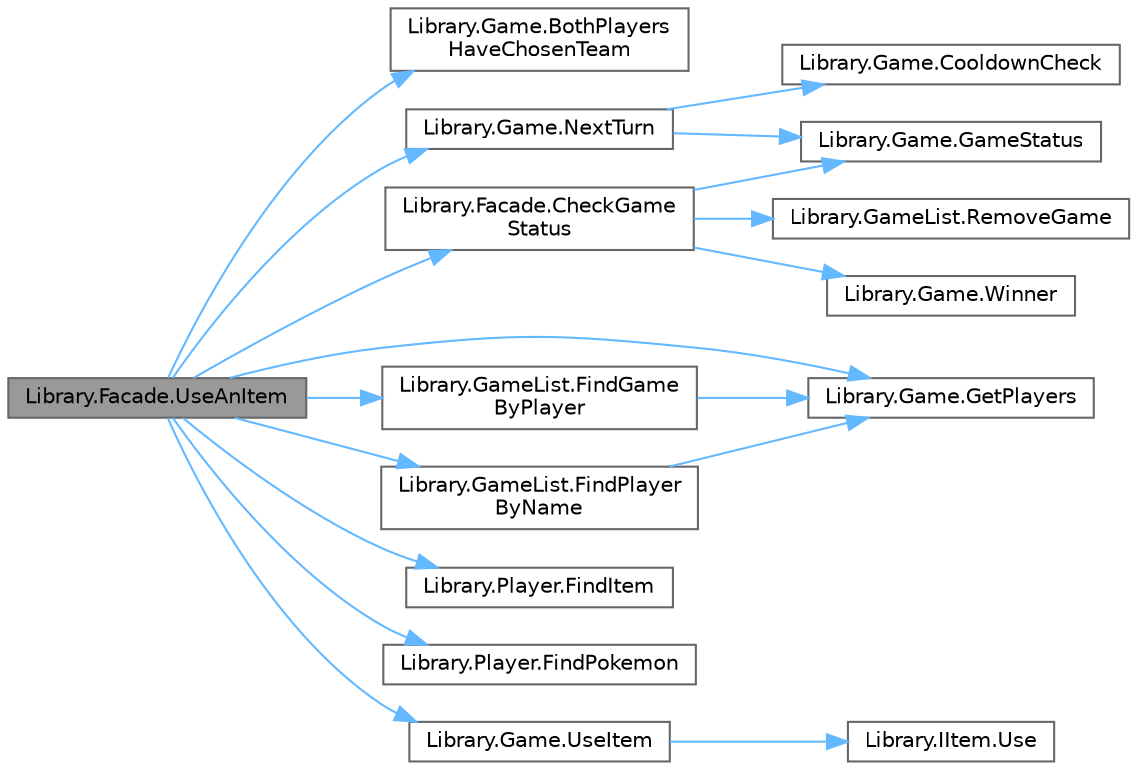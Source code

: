 digraph "Library.Facade.UseAnItem"
{
 // INTERACTIVE_SVG=YES
 // LATEX_PDF_SIZE
  bgcolor="transparent";
  edge [fontname=Helvetica,fontsize=10,labelfontname=Helvetica,labelfontsize=10];
  node [fontname=Helvetica,fontsize=10,shape=box,height=0.2,width=0.4];
  rankdir="LR";
  Node1 [id="Node000001",label="Library.Facade.UseAnItem",height=0.2,width=0.4,color="gray40", fillcolor="grey60", style="filled", fontcolor="black",tooltip="Historia de usuario 8 Permite a un jugador usar un item en un Pokemon."];
  Node1 -> Node2 [id="edge1_Node000001_Node000002",color="steelblue1",style="solid",tooltip=" "];
  Node2 [id="Node000002",label="Library.Game.BothPlayers\lHaveChosenTeam",height=0.2,width=0.4,color="grey40", fillcolor="white", style="filled",URL="$classLibrary_1_1Game.html#a528d52cbb8d9637f8dd55cdf6c7ceea1",tooltip="Revisa si ambos jugadores completaron sus equipos."];
  Node1 -> Node3 [id="edge2_Node000001_Node000003",color="steelblue1",style="solid",tooltip=" "];
  Node3 [id="Node000003",label="Library.Facade.CheckGame\lStatus",height=0.2,width=0.4,color="grey40", fillcolor="white", style="filled",URL="$classLibrary_1_1Facade.html#a26ddb0a7ae0b909f2ded88a249a58aaa",tooltip="Historia de usuario 6: Comprueba el estado de una partida y determina si continúa o hay un ganador."];
  Node3 -> Node4 [id="edge3_Node000003_Node000004",color="steelblue1",style="solid",tooltip=" "];
  Node4 [id="Node000004",label="Library.Game.GameStatus",height=0.2,width=0.4,color="grey40", fillcolor="white", style="filled",URL="$classLibrary_1_1Game.html#a0a385f5808069509de00a98164a7db4c",tooltip="Verifica si el juego sigue en curso evaluando el nivel de vida de cada Pokemon para ambos jugadores."];
  Node3 -> Node5 [id="edge4_Node000003_Node000005",color="steelblue1",style="solid",tooltip=" "];
  Node5 [id="Node000005",label="Library.GameList.RemoveGame",height=0.2,width=0.4,color="grey40", fillcolor="white", style="filled",URL="$classLibrary_1_1GameList.html#a25df7d919bc1a6673017f8a2ca17ad96",tooltip="Elimina una partida de la lista de partidas."];
  Node3 -> Node6 [id="edge5_Node000003_Node000006",color="steelblue1",style="solid",tooltip=" "];
  Node6 [id="Node000006",label="Library.Game.Winner",height=0.2,width=0.4,color="grey40", fillcolor="white", style="filled",URL="$classLibrary_1_1Game.html#aa80cd9a167630fe0426d07e0cc57ca01",tooltip="Determina el ganador y el perdedor del juego basándose en la cantidad de vida de los Pokemon de cada ..."];
  Node1 -> Node7 [id="edge6_Node000001_Node000007",color="steelblue1",style="solid",tooltip=" "];
  Node7 [id="Node000007",label="Library.GameList.FindGame\lByPlayer",height=0.2,width=0.4,color="grey40", fillcolor="white", style="filled",URL="$classLibrary_1_1GameList.html#ae4cc442c2a00c3746fd92955ddcb849a",tooltip="Devuelve la partida en la que se encuentra un jugador."];
  Node7 -> Node8 [id="edge7_Node000007_Node000008",color="steelblue1",style="solid",tooltip=" "];
  Node8 [id="Node000008",label="Library.Game.GetPlayers",height=0.2,width=0.4,color="grey40", fillcolor="white", style="filled",URL="$classLibrary_1_1Game.html#a1fb151121019847487457c48804a2ad4",tooltip="Obtiene la lista de jugadores de la partida."];
  Node1 -> Node9 [id="edge8_Node000001_Node000009",color="steelblue1",style="solid",tooltip=" "];
  Node9 [id="Node000009",label="Library.Player.FindItem",height=0.2,width=0.4,color="grey40", fillcolor="white", style="filled",URL="$classLibrary_1_1Player.html#a16305aed363ffcf597644f27c1d6f76e",tooltip="Devuelve un item de la lista de items buscandolo por su nombre."];
  Node1 -> Node10 [id="edge9_Node000001_Node000010",color="steelblue1",style="solid",tooltip=" "];
  Node10 [id="Node000010",label="Library.GameList.FindPlayer\lByName",height=0.2,width=0.4,color="grey40", fillcolor="white", style="filled",URL="$classLibrary_1_1GameList.html#a08e1d49ca4fdca05d55d094865a850ff",tooltip="Devuelve un jugador buscandolo por su nombre."];
  Node10 -> Node8 [id="edge10_Node000010_Node000008",color="steelblue1",style="solid",tooltip=" "];
  Node1 -> Node11 [id="edge11_Node000001_Node000011",color="steelblue1",style="solid",tooltip=" "];
  Node11 [id="Node000011",label="Library.Player.FindPokemon",height=0.2,width=0.4,color="grey40", fillcolor="white", style="filled",URL="$classLibrary_1_1Player.html#af06ccac797112f0921c8f4976f62add4",tooltip="Devuelve un pokemon de la lista del jugador buscandolo por el nombre."];
  Node1 -> Node8 [id="edge12_Node000001_Node000008",color="steelblue1",style="solid",tooltip=" "];
  Node1 -> Node12 [id="edge13_Node000001_Node000012",color="steelblue1",style="solid",tooltip=" "];
  Node12 [id="Node000012",label="Library.Game.NextTurn",height=0.2,width=0.4,color="grey40", fillcolor="white", style="filled",URL="$classLibrary_1_1Game.html#a25e0e9d427c0b038062ad00141a493f7",tooltip="Avanza al siguiente turno del juego. Actualiza el contador de turnos, reduce el cooldown de los ataqu..."];
  Node12 -> Node13 [id="edge14_Node000012_Node000013",color="steelblue1",style="solid",tooltip=" "];
  Node13 [id="Node000013",label="Library.Game.CooldownCheck",height=0.2,width=0.4,color="grey40", fillcolor="white", style="filled",URL="$classLibrary_1_1Game.html#af4a72e9e14ded2568541b18696014825",tooltip="Reduce el tiempo de enfriamiento (cooldown) de todos los ataques especiales de cada Pokemon en los eq..."];
  Node12 -> Node4 [id="edge15_Node000012_Node000004",color="steelblue1",style="solid",tooltip=" "];
  Node1 -> Node14 [id="edge16_Node000001_Node000014",color="steelblue1",style="solid",tooltip=" "];
  Node14 [id="Node000014",label="Library.Game.UseItem",height=0.2,width=0.4,color="grey40", fillcolor="white", style="filled",URL="$classLibrary_1_1Game.html#a35db53b070d4c81bbc40b9a10ffdeede",tooltip="Permite que un jugador use un item en un Pokemon específico de su equipo, verificando la validez del ..."];
  Node14 -> Node15 [id="edge17_Node000014_Node000015",color="steelblue1",style="solid",tooltip=" "];
  Node15 [id="Node000015",label="Library.IItem.Use",height=0.2,width=0.4,color="grey40", fillcolor="white", style="filled",URL="$interfaceLibrary_1_1IItem.html#a4329d015044ee4837cb2ebd63727f272",tooltip="Utiliza el item sobre un pokemon."];
}
